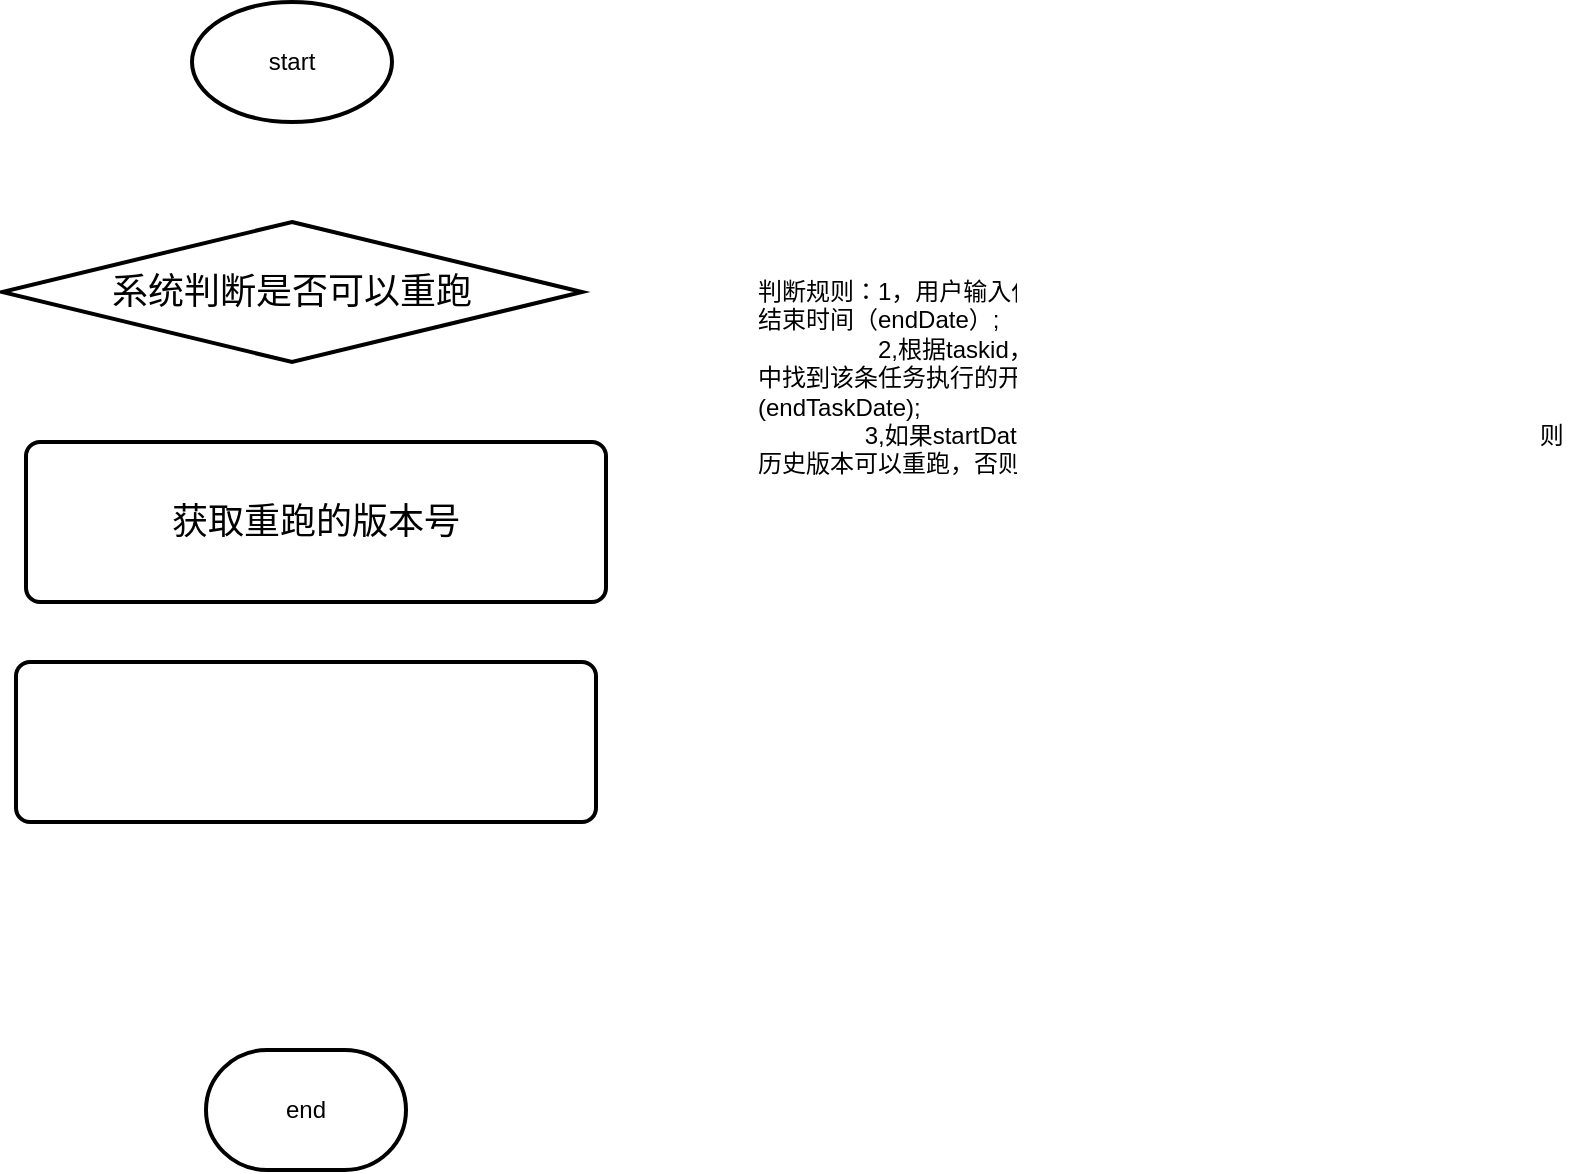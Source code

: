 <mxfile version="10.7.7" type="github"><diagram id="mcFf19nvNF2o4CYfXdNd" name="Page-1"><mxGraphModel dx="1394" dy="764" grid="1" gridSize="10" guides="1" tooltips="1" connect="1" arrows="1" fold="1" page="1" pageScale="1" pageWidth="827" pageHeight="1169" math="0" shadow="0"><root><mxCell id="0"/><mxCell id="1" parent="0"/><mxCell id="t5cB3EUTn7LIyFbm8WKE-6" value="start" style="strokeWidth=2;html=1;shape=mxgraph.flowchart.start_1;whiteSpace=wrap;" vertex="1" parent="1"><mxGeometry x="373" y="30" width="100" height="60" as="geometry"/></mxCell><mxCell id="t5cB3EUTn7LIyFbm8WKE-7" value="&lt;span style=&quot;font-size: 18px&quot;&gt;系统判断是否可以重跑&lt;/span&gt;" style="strokeWidth=2;html=1;shape=mxgraph.flowchart.decision;whiteSpace=wrap;" vertex="1" parent="1"><mxGeometry x="278" y="140" width="290" height="70" as="geometry"/></mxCell><mxCell id="t5cB3EUTn7LIyFbm8WKE-8" value="end" style="strokeWidth=2;html=1;shape=mxgraph.flowchart.terminator;whiteSpace=wrap;" vertex="1" parent="1"><mxGeometry x="380" y="554" width="100" height="60" as="geometry"/></mxCell><mxCell id="t5cB3EUTn7LIyFbm8WKE-9" value="获取重跑的版本号&lt;br style=&quot;font-size: 18px&quot;&gt;" style="rounded=1;whiteSpace=wrap;html=1;absoluteArcSize=1;arcSize=14;strokeWidth=2;fontSize=18;" vertex="1" parent="1"><mxGeometry x="290" y="250" width="290" height="80" as="geometry"/></mxCell><mxCell id="t5cB3EUTn7LIyFbm8WKE-11" value="判断规则：1，用户输入任务编号（taskid）,开始时间（startDate），&lt;br&gt;结束时间（endDate）;&lt;br&gt;&amp;nbsp; &amp;nbsp; &amp;nbsp; &amp;nbsp; &amp;nbsp; &amp;nbsp; &amp;nbsp; &amp;nbsp; &amp;nbsp; 2,根据taskid，startDate，endDate,在任务执行流水表&lt;br&gt;中找到该条任务执行的开始时间（startTaskDatte）,任务执行结束时间&lt;br&gt;(endTaskDate);&lt;br&gt;&amp;nbsp; &amp;nbsp; &amp;nbsp; &amp;nbsp; &amp;nbsp; &amp;nbsp; &amp;nbsp; &amp;nbsp; 3,如果startDate&amp;lt;=startTaskDate &amp;amp;&amp;amp; endTaskDate&amp;lt;=endDate,，则&lt;br&gt;历史版本可以重跑，否则不能重跑；&lt;br&gt;&amp;nbsp;&lt;br&gt;&lt;br&gt;" style="text;html=1;resizable=0;points=[];autosize=1;align=left;verticalAlign=top;spacingTop=-4;" vertex="1" parent="1"><mxGeometry x="654" y="165" width="420" height="130" as="geometry"/></mxCell><mxCell id="t5cB3EUTn7LIyFbm8WKE-12" value="&lt;br style=&quot;font-size: 18px&quot;&gt;" style="rounded=1;whiteSpace=wrap;html=1;absoluteArcSize=1;arcSize=14;strokeWidth=2;fontSize=18;" vertex="1" parent="1"><mxGeometry x="285" y="360" width="290" height="80" as="geometry"/></mxCell></root></mxGraphModel></diagram></mxfile>